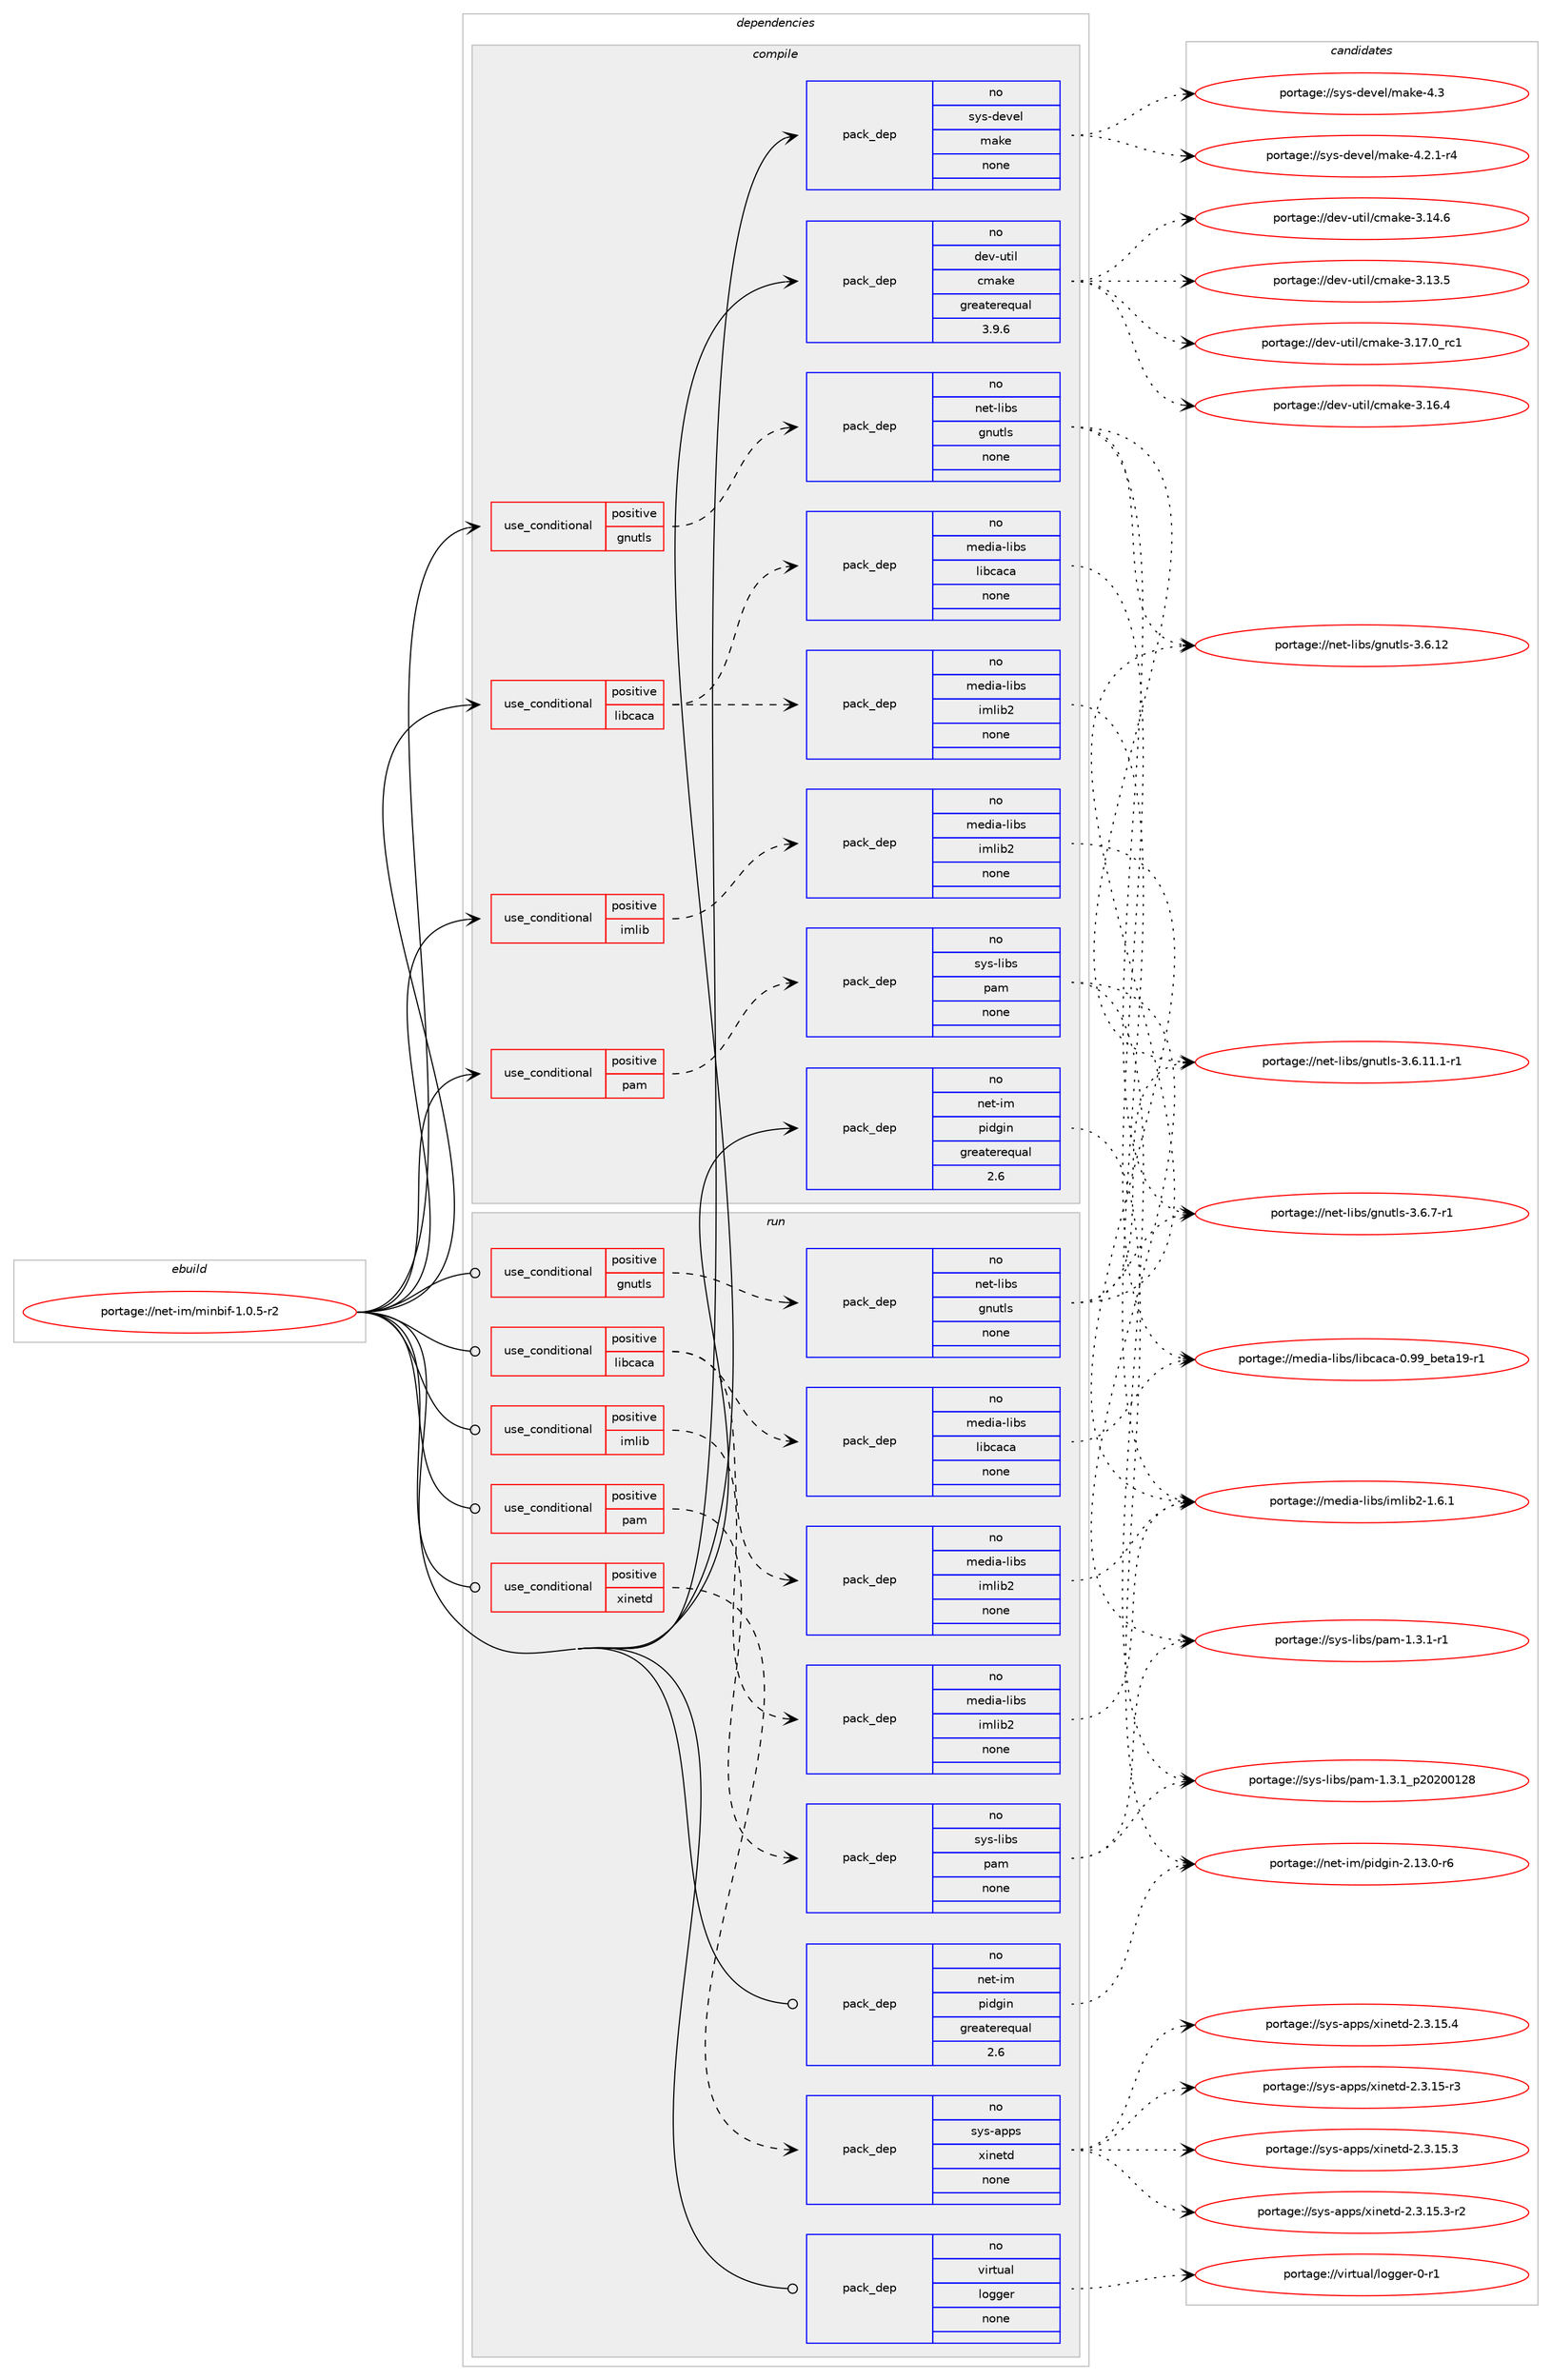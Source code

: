 digraph prolog {

# *************
# Graph options
# *************

newrank=true;
concentrate=true;
compound=true;
graph [rankdir=LR,fontname=Helvetica,fontsize=10,ranksep=1.5];#, ranksep=2.5, nodesep=0.2];
edge  [arrowhead=vee];
node  [fontname=Helvetica,fontsize=10];

# **********
# The ebuild
# **********

subgraph cluster_leftcol {
color=gray;
rank=same;
label=<<i>ebuild</i>>;
id [label="portage://net-im/minbif-1.0.5-r2", color=red, width=4, href="../net-im/minbif-1.0.5-r2.svg"];
}

# ****************
# The dependencies
# ****************

subgraph cluster_midcol {
color=gray;
label=<<i>dependencies</i>>;
subgraph cluster_compile {
fillcolor="#eeeeee";
style=filled;
label=<<i>compile</i>>;
subgraph cond20882 {
dependency93565 [label=<<TABLE BORDER="0" CELLBORDER="1" CELLSPACING="0" CELLPADDING="4"><TR><TD ROWSPAN="3" CELLPADDING="10">use_conditional</TD></TR><TR><TD>positive</TD></TR><TR><TD>gnutls</TD></TR></TABLE>>, shape=none, color=red];
subgraph pack70957 {
dependency93566 [label=<<TABLE BORDER="0" CELLBORDER="1" CELLSPACING="0" CELLPADDING="4" WIDTH="220"><TR><TD ROWSPAN="6" CELLPADDING="30">pack_dep</TD></TR><TR><TD WIDTH="110">no</TD></TR><TR><TD>net-libs</TD></TR><TR><TD>gnutls</TD></TR><TR><TD>none</TD></TR><TR><TD></TD></TR></TABLE>>, shape=none, color=blue];
}
dependency93565:e -> dependency93566:w [weight=20,style="dashed",arrowhead="vee"];
}
id:e -> dependency93565:w [weight=20,style="solid",arrowhead="vee"];
subgraph cond20883 {
dependency93567 [label=<<TABLE BORDER="0" CELLBORDER="1" CELLSPACING="0" CELLPADDING="4"><TR><TD ROWSPAN="3" CELLPADDING="10">use_conditional</TD></TR><TR><TD>positive</TD></TR><TR><TD>imlib</TD></TR></TABLE>>, shape=none, color=red];
subgraph pack70958 {
dependency93568 [label=<<TABLE BORDER="0" CELLBORDER="1" CELLSPACING="0" CELLPADDING="4" WIDTH="220"><TR><TD ROWSPAN="6" CELLPADDING="30">pack_dep</TD></TR><TR><TD WIDTH="110">no</TD></TR><TR><TD>media-libs</TD></TR><TR><TD>imlib2</TD></TR><TR><TD>none</TD></TR><TR><TD></TD></TR></TABLE>>, shape=none, color=blue];
}
dependency93567:e -> dependency93568:w [weight=20,style="dashed",arrowhead="vee"];
}
id:e -> dependency93567:w [weight=20,style="solid",arrowhead="vee"];
subgraph cond20884 {
dependency93569 [label=<<TABLE BORDER="0" CELLBORDER="1" CELLSPACING="0" CELLPADDING="4"><TR><TD ROWSPAN="3" CELLPADDING="10">use_conditional</TD></TR><TR><TD>positive</TD></TR><TR><TD>libcaca</TD></TR></TABLE>>, shape=none, color=red];
subgraph pack70959 {
dependency93570 [label=<<TABLE BORDER="0" CELLBORDER="1" CELLSPACING="0" CELLPADDING="4" WIDTH="220"><TR><TD ROWSPAN="6" CELLPADDING="30">pack_dep</TD></TR><TR><TD WIDTH="110">no</TD></TR><TR><TD>media-libs</TD></TR><TR><TD>imlib2</TD></TR><TR><TD>none</TD></TR><TR><TD></TD></TR></TABLE>>, shape=none, color=blue];
}
dependency93569:e -> dependency93570:w [weight=20,style="dashed",arrowhead="vee"];
subgraph pack70960 {
dependency93571 [label=<<TABLE BORDER="0" CELLBORDER="1" CELLSPACING="0" CELLPADDING="4" WIDTH="220"><TR><TD ROWSPAN="6" CELLPADDING="30">pack_dep</TD></TR><TR><TD WIDTH="110">no</TD></TR><TR><TD>media-libs</TD></TR><TR><TD>libcaca</TD></TR><TR><TD>none</TD></TR><TR><TD></TD></TR></TABLE>>, shape=none, color=blue];
}
dependency93569:e -> dependency93571:w [weight=20,style="dashed",arrowhead="vee"];
}
id:e -> dependency93569:w [weight=20,style="solid",arrowhead="vee"];
subgraph cond20885 {
dependency93572 [label=<<TABLE BORDER="0" CELLBORDER="1" CELLSPACING="0" CELLPADDING="4"><TR><TD ROWSPAN="3" CELLPADDING="10">use_conditional</TD></TR><TR><TD>positive</TD></TR><TR><TD>pam</TD></TR></TABLE>>, shape=none, color=red];
subgraph pack70961 {
dependency93573 [label=<<TABLE BORDER="0" CELLBORDER="1" CELLSPACING="0" CELLPADDING="4" WIDTH="220"><TR><TD ROWSPAN="6" CELLPADDING="30">pack_dep</TD></TR><TR><TD WIDTH="110">no</TD></TR><TR><TD>sys-libs</TD></TR><TR><TD>pam</TD></TR><TR><TD>none</TD></TR><TR><TD></TD></TR></TABLE>>, shape=none, color=blue];
}
dependency93572:e -> dependency93573:w [weight=20,style="dashed",arrowhead="vee"];
}
id:e -> dependency93572:w [weight=20,style="solid",arrowhead="vee"];
subgraph pack70962 {
dependency93574 [label=<<TABLE BORDER="0" CELLBORDER="1" CELLSPACING="0" CELLPADDING="4" WIDTH="220"><TR><TD ROWSPAN="6" CELLPADDING="30">pack_dep</TD></TR><TR><TD WIDTH="110">no</TD></TR><TR><TD>dev-util</TD></TR><TR><TD>cmake</TD></TR><TR><TD>greaterequal</TD></TR><TR><TD>3.9.6</TD></TR></TABLE>>, shape=none, color=blue];
}
id:e -> dependency93574:w [weight=20,style="solid",arrowhead="vee"];
subgraph pack70963 {
dependency93575 [label=<<TABLE BORDER="0" CELLBORDER="1" CELLSPACING="0" CELLPADDING="4" WIDTH="220"><TR><TD ROWSPAN="6" CELLPADDING="30">pack_dep</TD></TR><TR><TD WIDTH="110">no</TD></TR><TR><TD>net-im</TD></TR><TR><TD>pidgin</TD></TR><TR><TD>greaterequal</TD></TR><TR><TD>2.6</TD></TR></TABLE>>, shape=none, color=blue];
}
id:e -> dependency93575:w [weight=20,style="solid",arrowhead="vee"];
subgraph pack70964 {
dependency93576 [label=<<TABLE BORDER="0" CELLBORDER="1" CELLSPACING="0" CELLPADDING="4" WIDTH="220"><TR><TD ROWSPAN="6" CELLPADDING="30">pack_dep</TD></TR><TR><TD WIDTH="110">no</TD></TR><TR><TD>sys-devel</TD></TR><TR><TD>make</TD></TR><TR><TD>none</TD></TR><TR><TD></TD></TR></TABLE>>, shape=none, color=blue];
}
id:e -> dependency93576:w [weight=20,style="solid",arrowhead="vee"];
}
subgraph cluster_compileandrun {
fillcolor="#eeeeee";
style=filled;
label=<<i>compile and run</i>>;
}
subgraph cluster_run {
fillcolor="#eeeeee";
style=filled;
label=<<i>run</i>>;
subgraph cond20886 {
dependency93577 [label=<<TABLE BORDER="0" CELLBORDER="1" CELLSPACING="0" CELLPADDING="4"><TR><TD ROWSPAN="3" CELLPADDING="10">use_conditional</TD></TR><TR><TD>positive</TD></TR><TR><TD>gnutls</TD></TR></TABLE>>, shape=none, color=red];
subgraph pack70965 {
dependency93578 [label=<<TABLE BORDER="0" CELLBORDER="1" CELLSPACING="0" CELLPADDING="4" WIDTH="220"><TR><TD ROWSPAN="6" CELLPADDING="30">pack_dep</TD></TR><TR><TD WIDTH="110">no</TD></TR><TR><TD>net-libs</TD></TR><TR><TD>gnutls</TD></TR><TR><TD>none</TD></TR><TR><TD></TD></TR></TABLE>>, shape=none, color=blue];
}
dependency93577:e -> dependency93578:w [weight=20,style="dashed",arrowhead="vee"];
}
id:e -> dependency93577:w [weight=20,style="solid",arrowhead="odot"];
subgraph cond20887 {
dependency93579 [label=<<TABLE BORDER="0" CELLBORDER="1" CELLSPACING="0" CELLPADDING="4"><TR><TD ROWSPAN="3" CELLPADDING="10">use_conditional</TD></TR><TR><TD>positive</TD></TR><TR><TD>imlib</TD></TR></TABLE>>, shape=none, color=red];
subgraph pack70966 {
dependency93580 [label=<<TABLE BORDER="0" CELLBORDER="1" CELLSPACING="0" CELLPADDING="4" WIDTH="220"><TR><TD ROWSPAN="6" CELLPADDING="30">pack_dep</TD></TR><TR><TD WIDTH="110">no</TD></TR><TR><TD>media-libs</TD></TR><TR><TD>imlib2</TD></TR><TR><TD>none</TD></TR><TR><TD></TD></TR></TABLE>>, shape=none, color=blue];
}
dependency93579:e -> dependency93580:w [weight=20,style="dashed",arrowhead="vee"];
}
id:e -> dependency93579:w [weight=20,style="solid",arrowhead="odot"];
subgraph cond20888 {
dependency93581 [label=<<TABLE BORDER="0" CELLBORDER="1" CELLSPACING="0" CELLPADDING="4"><TR><TD ROWSPAN="3" CELLPADDING="10">use_conditional</TD></TR><TR><TD>positive</TD></TR><TR><TD>libcaca</TD></TR></TABLE>>, shape=none, color=red];
subgraph pack70967 {
dependency93582 [label=<<TABLE BORDER="0" CELLBORDER="1" CELLSPACING="0" CELLPADDING="4" WIDTH="220"><TR><TD ROWSPAN="6" CELLPADDING="30">pack_dep</TD></TR><TR><TD WIDTH="110">no</TD></TR><TR><TD>media-libs</TD></TR><TR><TD>imlib2</TD></TR><TR><TD>none</TD></TR><TR><TD></TD></TR></TABLE>>, shape=none, color=blue];
}
dependency93581:e -> dependency93582:w [weight=20,style="dashed",arrowhead="vee"];
subgraph pack70968 {
dependency93583 [label=<<TABLE BORDER="0" CELLBORDER="1" CELLSPACING="0" CELLPADDING="4" WIDTH="220"><TR><TD ROWSPAN="6" CELLPADDING="30">pack_dep</TD></TR><TR><TD WIDTH="110">no</TD></TR><TR><TD>media-libs</TD></TR><TR><TD>libcaca</TD></TR><TR><TD>none</TD></TR><TR><TD></TD></TR></TABLE>>, shape=none, color=blue];
}
dependency93581:e -> dependency93583:w [weight=20,style="dashed",arrowhead="vee"];
}
id:e -> dependency93581:w [weight=20,style="solid",arrowhead="odot"];
subgraph cond20889 {
dependency93584 [label=<<TABLE BORDER="0" CELLBORDER="1" CELLSPACING="0" CELLPADDING="4"><TR><TD ROWSPAN="3" CELLPADDING="10">use_conditional</TD></TR><TR><TD>positive</TD></TR><TR><TD>pam</TD></TR></TABLE>>, shape=none, color=red];
subgraph pack70969 {
dependency93585 [label=<<TABLE BORDER="0" CELLBORDER="1" CELLSPACING="0" CELLPADDING="4" WIDTH="220"><TR><TD ROWSPAN="6" CELLPADDING="30">pack_dep</TD></TR><TR><TD WIDTH="110">no</TD></TR><TR><TD>sys-libs</TD></TR><TR><TD>pam</TD></TR><TR><TD>none</TD></TR><TR><TD></TD></TR></TABLE>>, shape=none, color=blue];
}
dependency93584:e -> dependency93585:w [weight=20,style="dashed",arrowhead="vee"];
}
id:e -> dependency93584:w [weight=20,style="solid",arrowhead="odot"];
subgraph cond20890 {
dependency93586 [label=<<TABLE BORDER="0" CELLBORDER="1" CELLSPACING="0" CELLPADDING="4"><TR><TD ROWSPAN="3" CELLPADDING="10">use_conditional</TD></TR><TR><TD>positive</TD></TR><TR><TD>xinetd</TD></TR></TABLE>>, shape=none, color=red];
subgraph pack70970 {
dependency93587 [label=<<TABLE BORDER="0" CELLBORDER="1" CELLSPACING="0" CELLPADDING="4" WIDTH="220"><TR><TD ROWSPAN="6" CELLPADDING="30">pack_dep</TD></TR><TR><TD WIDTH="110">no</TD></TR><TR><TD>sys-apps</TD></TR><TR><TD>xinetd</TD></TR><TR><TD>none</TD></TR><TR><TD></TD></TR></TABLE>>, shape=none, color=blue];
}
dependency93586:e -> dependency93587:w [weight=20,style="dashed",arrowhead="vee"];
}
id:e -> dependency93586:w [weight=20,style="solid",arrowhead="odot"];
subgraph pack70971 {
dependency93588 [label=<<TABLE BORDER="0" CELLBORDER="1" CELLSPACING="0" CELLPADDING="4" WIDTH="220"><TR><TD ROWSPAN="6" CELLPADDING="30">pack_dep</TD></TR><TR><TD WIDTH="110">no</TD></TR><TR><TD>net-im</TD></TR><TR><TD>pidgin</TD></TR><TR><TD>greaterequal</TD></TR><TR><TD>2.6</TD></TR></TABLE>>, shape=none, color=blue];
}
id:e -> dependency93588:w [weight=20,style="solid",arrowhead="odot"];
subgraph pack70972 {
dependency93589 [label=<<TABLE BORDER="0" CELLBORDER="1" CELLSPACING="0" CELLPADDING="4" WIDTH="220"><TR><TD ROWSPAN="6" CELLPADDING="30">pack_dep</TD></TR><TR><TD WIDTH="110">no</TD></TR><TR><TD>virtual</TD></TR><TR><TD>logger</TD></TR><TR><TD>none</TD></TR><TR><TD></TD></TR></TABLE>>, shape=none, color=blue];
}
id:e -> dependency93589:w [weight=20,style="solid",arrowhead="odot"];
}
}

# **************
# The candidates
# **************

subgraph cluster_choices {
rank=same;
color=gray;
label=<<i>candidates</i>>;

subgraph choice70957 {
color=black;
nodesep=1;
choice1101011164510810598115471031101171161081154551465446554511449 [label="portage://net-libs/gnutls-3.6.7-r1", color=red, width=4,href="../net-libs/gnutls-3.6.7-r1.svg"];
choice11010111645108105981154710311011711610811545514654464950 [label="portage://net-libs/gnutls-3.6.12", color=red, width=4,href="../net-libs/gnutls-3.6.12.svg"];
choice1101011164510810598115471031101171161081154551465446494946494511449 [label="portage://net-libs/gnutls-3.6.11.1-r1", color=red, width=4,href="../net-libs/gnutls-3.6.11.1-r1.svg"];
dependency93566:e -> choice1101011164510810598115471031101171161081154551465446554511449:w [style=dotted,weight="100"];
dependency93566:e -> choice11010111645108105981154710311011711610811545514654464950:w [style=dotted,weight="100"];
dependency93566:e -> choice1101011164510810598115471031101171161081154551465446494946494511449:w [style=dotted,weight="100"];
}
subgraph choice70958 {
color=black;
nodesep=1;
choice109101100105974510810598115471051091081059850454946544649 [label="portage://media-libs/imlib2-1.6.1", color=red, width=4,href="../media-libs/imlib2-1.6.1.svg"];
dependency93568:e -> choice109101100105974510810598115471051091081059850454946544649:w [style=dotted,weight="100"];
}
subgraph choice70959 {
color=black;
nodesep=1;
choice109101100105974510810598115471051091081059850454946544649 [label="portage://media-libs/imlib2-1.6.1", color=red, width=4,href="../media-libs/imlib2-1.6.1.svg"];
dependency93570:e -> choice109101100105974510810598115471051091081059850454946544649:w [style=dotted,weight="100"];
}
subgraph choice70960 {
color=black;
nodesep=1;
choice109101100105974510810598115471081059899979997454846575795981011169749574511449 [label="portage://media-libs/libcaca-0.99_beta19-r1", color=red, width=4,href="../media-libs/libcaca-0.99_beta19-r1.svg"];
dependency93571:e -> choice109101100105974510810598115471081059899979997454846575795981011169749574511449:w [style=dotted,weight="100"];
}
subgraph choice70961 {
color=black;
nodesep=1;
choice11512111545108105981154711297109454946514649951125048504848495056 [label="portage://sys-libs/pam-1.3.1_p20200128", color=red, width=4,href="../sys-libs/pam-1.3.1_p20200128.svg"];
choice115121115451081059811547112971094549465146494511449 [label="portage://sys-libs/pam-1.3.1-r1", color=red, width=4,href="../sys-libs/pam-1.3.1-r1.svg"];
dependency93573:e -> choice11512111545108105981154711297109454946514649951125048504848495056:w [style=dotted,weight="100"];
dependency93573:e -> choice115121115451081059811547112971094549465146494511449:w [style=dotted,weight="100"];
}
subgraph choice70962 {
color=black;
nodesep=1;
choice1001011184511711610510847991099710710145514649554648951149949 [label="portage://dev-util/cmake-3.17.0_rc1", color=red, width=4,href="../dev-util/cmake-3.17.0_rc1.svg"];
choice1001011184511711610510847991099710710145514649544652 [label="portage://dev-util/cmake-3.16.4", color=red, width=4,href="../dev-util/cmake-3.16.4.svg"];
choice1001011184511711610510847991099710710145514649524654 [label="portage://dev-util/cmake-3.14.6", color=red, width=4,href="../dev-util/cmake-3.14.6.svg"];
choice1001011184511711610510847991099710710145514649514653 [label="portage://dev-util/cmake-3.13.5", color=red, width=4,href="../dev-util/cmake-3.13.5.svg"];
dependency93574:e -> choice1001011184511711610510847991099710710145514649554648951149949:w [style=dotted,weight="100"];
dependency93574:e -> choice1001011184511711610510847991099710710145514649544652:w [style=dotted,weight="100"];
dependency93574:e -> choice1001011184511711610510847991099710710145514649524654:w [style=dotted,weight="100"];
dependency93574:e -> choice1001011184511711610510847991099710710145514649514653:w [style=dotted,weight="100"];
}
subgraph choice70963 {
color=black;
nodesep=1;
choice1101011164510510947112105100103105110455046495146484511454 [label="portage://net-im/pidgin-2.13.0-r6", color=red, width=4,href="../net-im/pidgin-2.13.0-r6.svg"];
dependency93575:e -> choice1101011164510510947112105100103105110455046495146484511454:w [style=dotted,weight="100"];
}
subgraph choice70964 {
color=black;
nodesep=1;
choice11512111545100101118101108471099710710145524651 [label="portage://sys-devel/make-4.3", color=red, width=4,href="../sys-devel/make-4.3.svg"];
choice1151211154510010111810110847109971071014552465046494511452 [label="portage://sys-devel/make-4.2.1-r4", color=red, width=4,href="../sys-devel/make-4.2.1-r4.svg"];
dependency93576:e -> choice11512111545100101118101108471099710710145524651:w [style=dotted,weight="100"];
dependency93576:e -> choice1151211154510010111810110847109971071014552465046494511452:w [style=dotted,weight="100"];
}
subgraph choice70965 {
color=black;
nodesep=1;
choice1101011164510810598115471031101171161081154551465446554511449 [label="portage://net-libs/gnutls-3.6.7-r1", color=red, width=4,href="../net-libs/gnutls-3.6.7-r1.svg"];
choice11010111645108105981154710311011711610811545514654464950 [label="portage://net-libs/gnutls-3.6.12", color=red, width=4,href="../net-libs/gnutls-3.6.12.svg"];
choice1101011164510810598115471031101171161081154551465446494946494511449 [label="portage://net-libs/gnutls-3.6.11.1-r1", color=red, width=4,href="../net-libs/gnutls-3.6.11.1-r1.svg"];
dependency93578:e -> choice1101011164510810598115471031101171161081154551465446554511449:w [style=dotted,weight="100"];
dependency93578:e -> choice11010111645108105981154710311011711610811545514654464950:w [style=dotted,weight="100"];
dependency93578:e -> choice1101011164510810598115471031101171161081154551465446494946494511449:w [style=dotted,weight="100"];
}
subgraph choice70966 {
color=black;
nodesep=1;
choice109101100105974510810598115471051091081059850454946544649 [label="portage://media-libs/imlib2-1.6.1", color=red, width=4,href="../media-libs/imlib2-1.6.1.svg"];
dependency93580:e -> choice109101100105974510810598115471051091081059850454946544649:w [style=dotted,weight="100"];
}
subgraph choice70967 {
color=black;
nodesep=1;
choice109101100105974510810598115471051091081059850454946544649 [label="portage://media-libs/imlib2-1.6.1", color=red, width=4,href="../media-libs/imlib2-1.6.1.svg"];
dependency93582:e -> choice109101100105974510810598115471051091081059850454946544649:w [style=dotted,weight="100"];
}
subgraph choice70968 {
color=black;
nodesep=1;
choice109101100105974510810598115471081059899979997454846575795981011169749574511449 [label="portage://media-libs/libcaca-0.99_beta19-r1", color=red, width=4,href="../media-libs/libcaca-0.99_beta19-r1.svg"];
dependency93583:e -> choice109101100105974510810598115471081059899979997454846575795981011169749574511449:w [style=dotted,weight="100"];
}
subgraph choice70969 {
color=black;
nodesep=1;
choice11512111545108105981154711297109454946514649951125048504848495056 [label="portage://sys-libs/pam-1.3.1_p20200128", color=red, width=4,href="../sys-libs/pam-1.3.1_p20200128.svg"];
choice115121115451081059811547112971094549465146494511449 [label="portage://sys-libs/pam-1.3.1-r1", color=red, width=4,href="../sys-libs/pam-1.3.1-r1.svg"];
dependency93585:e -> choice11512111545108105981154711297109454946514649951125048504848495056:w [style=dotted,weight="100"];
dependency93585:e -> choice115121115451081059811547112971094549465146494511449:w [style=dotted,weight="100"];
}
subgraph choice70970 {
color=black;
nodesep=1;
choice115121115459711211211547120105110101116100455046514649534652 [label="portage://sys-apps/xinetd-2.3.15.4", color=red, width=4,href="../sys-apps/xinetd-2.3.15.4.svg"];
choice1151211154597112112115471201051101011161004550465146495346514511450 [label="portage://sys-apps/xinetd-2.3.15.3-r2", color=red, width=4,href="../sys-apps/xinetd-2.3.15.3-r2.svg"];
choice115121115459711211211547120105110101116100455046514649534651 [label="portage://sys-apps/xinetd-2.3.15.3", color=red, width=4,href="../sys-apps/xinetd-2.3.15.3.svg"];
choice115121115459711211211547120105110101116100455046514649534511451 [label="portage://sys-apps/xinetd-2.3.15-r3", color=red, width=4,href="../sys-apps/xinetd-2.3.15-r3.svg"];
dependency93587:e -> choice115121115459711211211547120105110101116100455046514649534652:w [style=dotted,weight="100"];
dependency93587:e -> choice1151211154597112112115471201051101011161004550465146495346514511450:w [style=dotted,weight="100"];
dependency93587:e -> choice115121115459711211211547120105110101116100455046514649534651:w [style=dotted,weight="100"];
dependency93587:e -> choice115121115459711211211547120105110101116100455046514649534511451:w [style=dotted,weight="100"];
}
subgraph choice70971 {
color=black;
nodesep=1;
choice1101011164510510947112105100103105110455046495146484511454 [label="portage://net-im/pidgin-2.13.0-r6", color=red, width=4,href="../net-im/pidgin-2.13.0-r6.svg"];
dependency93588:e -> choice1101011164510510947112105100103105110455046495146484511454:w [style=dotted,weight="100"];
}
subgraph choice70972 {
color=black;
nodesep=1;
choice118105114116117971084710811110310310111445484511449 [label="portage://virtual/logger-0-r1", color=red, width=4,href="../virtual/logger-0-r1.svg"];
dependency93589:e -> choice118105114116117971084710811110310310111445484511449:w [style=dotted,weight="100"];
}
}

}
